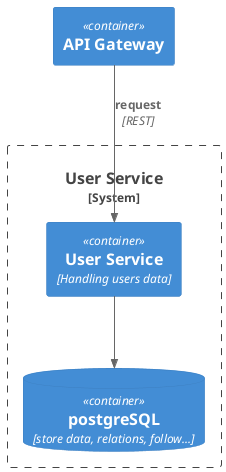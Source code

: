 @startuml
!include <C4/C4_Container>

Container(apiGateway, "API Gateway")

System_Boundary(userSystem, "User Service") {
    Container(userService, "User Service", "Handling users data")
    ContainerDb(pgSQL, "postgreSQL", "store data, relations, follow...")
}

Rel(apiGateway, userService, "request", "REST")
Rel(userService, pgSQL, "")
@enduml
